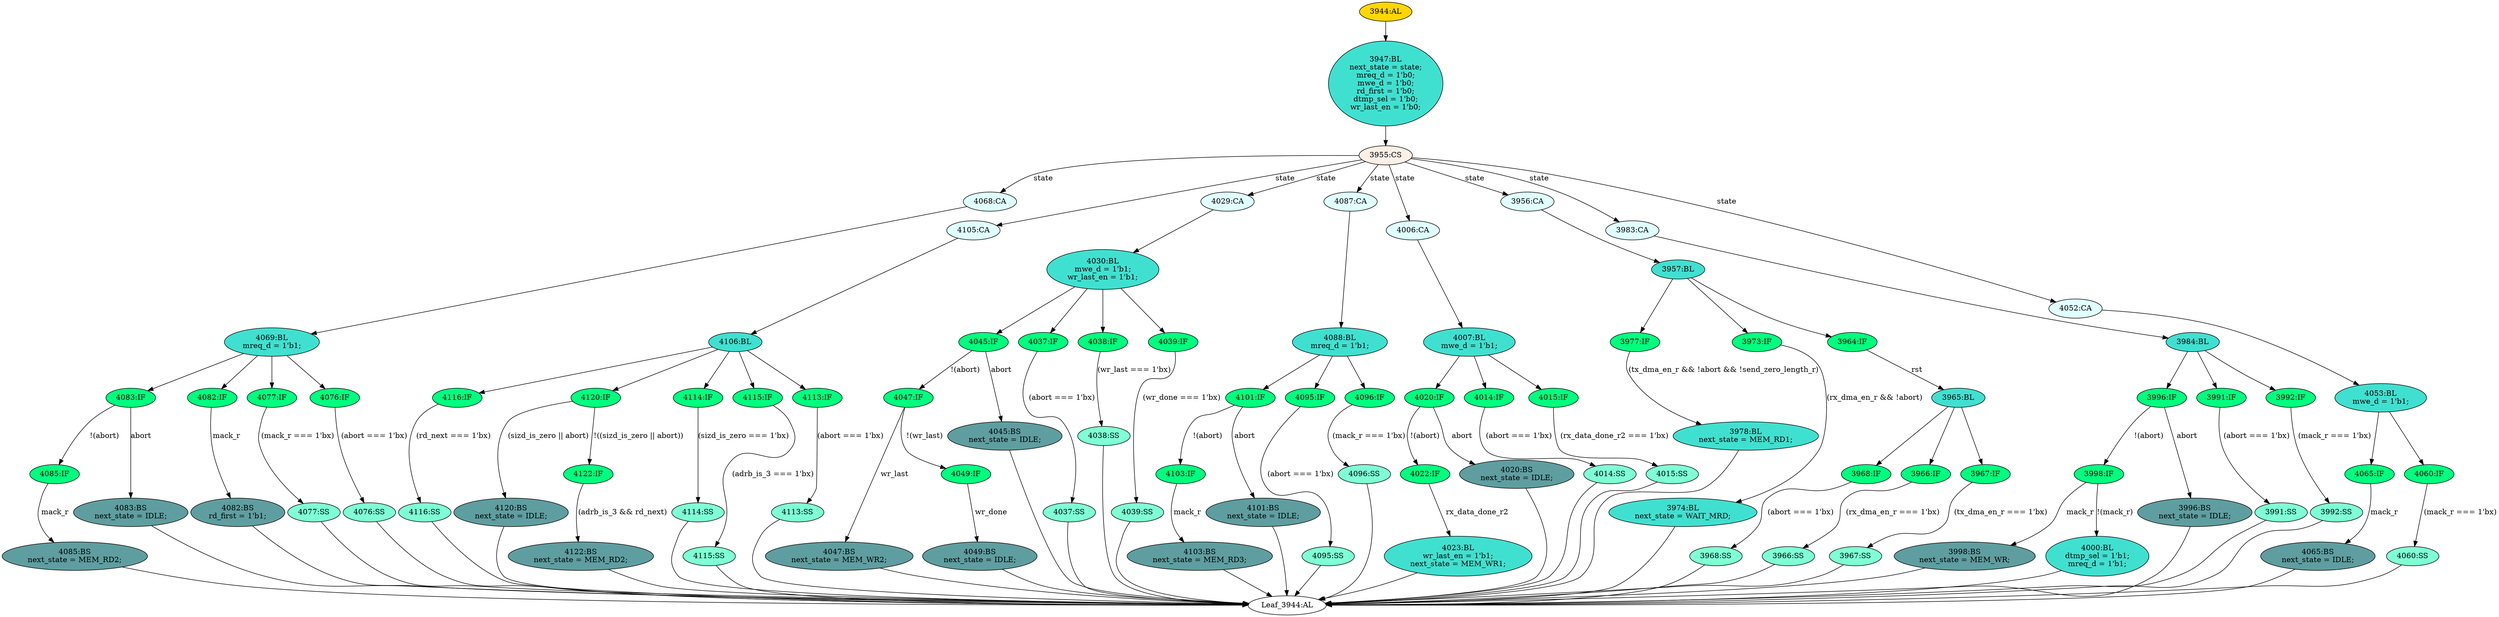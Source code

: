 strict digraph "" {
	node [label="\N"];
	"4023:BL"	 [ast="<pyverilog.vparser.ast.Block object at 0x7f13b552c050>",
		fillcolor=turquoise,
		label="4023:BL
wr_last_en = 1'b1;
next_state = MEM_WR1;",
		statements="[<pyverilog.vparser.ast.BlockingSubstitution object at 0x7f13b5523d50>, <pyverilog.vparser.ast.BlockingSubstitution object at 0x7f13b5523ed0>]",
		style=filled,
		typ=Block];
	"Leaf_3944:AL"	 [def_var="['mwe_d', 'wr_last_en', 'mreq_d', 'dtmp_sel', 'rd_first', 'next_state']",
		label="Leaf_3944:AL"];
	"4023:BL" -> "Leaf_3944:AL"	 [cond="[]",
		lineno=None];
	"4088:BL"	 [ast="<pyverilog.vparser.ast.Block object at 0x7f13b552c1d0>",
		fillcolor=turquoise,
		label="4088:BL
mreq_d = 1'b1;",
		statements="[<pyverilog.vparser.ast.BlockingSubstitution object at 0x7f13b552c090>]",
		style=filled,
		typ=Block];
	"4101:IF"	 [ast="<pyverilog.vparser.ast.IfStatement object at 0x7f13b552c650>",
		fillcolor=springgreen,
		label="4101:IF",
		statements="[]",
		style=filled,
		typ=IfStatement];
	"4088:BL" -> "4101:IF"	 [cond="[]",
		lineno=None];
	"4095:IF"	 [ast="<pyverilog.vparser.ast.IfStatement object at 0x7f13b552c210>",
		fillcolor=springgreen,
		label="4095:IF",
		statements="[]",
		style=filled,
		typ=IfStatement];
	"4088:BL" -> "4095:IF"	 [cond="[]",
		lineno=None];
	"4096:IF"	 [ast="<pyverilog.vparser.ast.IfStatement object at 0x7f13b552c450>",
		fillcolor=springgreen,
		label="4096:IF",
		statements="[]",
		style=filled,
		typ=IfStatement];
	"4088:BL" -> "4096:IF"	 [cond="[]",
		lineno=None];
	"4022:IF"	 [ast="<pyverilog.vparser.ast.IfStatement object at 0x7f13b552c9d0>",
		fillcolor=springgreen,
		label="4022:IF",
		statements="[]",
		style=filled,
		typ=IfStatement];
	"4022:IF" -> "4023:BL"	 [cond="['rx_data_done_r2']",
		label=rx_data_done_r2,
		lineno=4022];
	"3996:IF"	 [ast="<pyverilog.vparser.ast.IfStatement object at 0x7f13b552ca90>",
		fillcolor=springgreen,
		label="3996:IF",
		statements="[]",
		style=filled,
		typ=IfStatement];
	"3998:IF"	 [ast="<pyverilog.vparser.ast.IfStatement object at 0x7f13b552cad0>",
		fillcolor=springgreen,
		label="3998:IF",
		statements="[]",
		style=filled,
		typ=IfStatement];
	"3996:IF" -> "3998:IF"	 [cond="['abort']",
		label="!(abort)",
		lineno=3996];
	"3996:BS"	 [ast="<pyverilog.vparser.ast.BlockingSubstitution object at 0x7f13b552cf50>",
		fillcolor=cadetblue,
		label="3996:BS
next_state = IDLE;",
		statements="[<pyverilog.vparser.ast.BlockingSubstitution object at 0x7f13b552cf50>]",
		style=filled,
		typ=BlockingSubstitution];
	"3996:IF" -> "3996:BS"	 [cond="['abort']",
		label=abort,
		lineno=3996];
	"4103:IF"	 [ast="<pyverilog.vparser.ast.IfStatement object at 0x7f13b552c690>",
		fillcolor=springgreen,
		label="4103:IF",
		statements="[]",
		style=filled,
		typ=IfStatement];
	"4101:IF" -> "4103:IF"	 [cond="['abort']",
		label="!(abort)",
		lineno=4101];
	"4101:BS"	 [ast="<pyverilog.vparser.ast.BlockingSubstitution object at 0x7f13b552c850>",
		fillcolor=cadetblue,
		label="4101:BS
next_state = IDLE;",
		statements="[<pyverilog.vparser.ast.BlockingSubstitution object at 0x7f13b552c850>]",
		style=filled,
		typ=BlockingSubstitution];
	"4101:IF" -> "4101:BS"	 [cond="['abort']",
		label=abort,
		lineno=4101];
	"4049:BS"	 [ast="<pyverilog.vparser.ast.BlockingSubstitution object at 0x7f13b553d110>",
		fillcolor=cadetblue,
		label="4049:BS
next_state = IDLE;",
		statements="[<pyverilog.vparser.ast.BlockingSubstitution object at 0x7f13b553d110>]",
		style=filled,
		typ=BlockingSubstitution];
	"4049:BS" -> "Leaf_3944:AL"	 [cond="[]",
		lineno=None];
	"4047:BS"	 [ast="<pyverilog.vparser.ast.BlockingSubstitution object at 0x7f13b553d290>",
		fillcolor=cadetblue,
		label="4047:BS
next_state = MEM_WR2;",
		statements="[<pyverilog.vparser.ast.BlockingSubstitution object at 0x7f13b553d290>]",
		style=filled,
		typ=BlockingSubstitution];
	"4047:BS" -> "Leaf_3944:AL"	 [cond="[]",
		lineno=None];
	"3967:SS"	 [ast="<pyverilog.vparser.ast.SingleStatement object at 0x7f13b553d3d0>",
		fillcolor=aquamarine,
		label="3967:SS",
		statements="[]",
		style=filled,
		typ=SingleStatement];
	"3967:SS" -> "Leaf_3944:AL"	 [cond="[]",
		lineno=None];
	"3978:BL"	 [ast="<pyverilog.vparser.ast.Block object at 0x7f13b553d650>",
		fillcolor=turquoise,
		label="3978:BL
next_state = MEM_RD1;",
		statements="[<pyverilog.vparser.ast.BlockingSubstitution object at 0x7f13b553d510>]",
		style=filled,
		typ=Block];
	"3978:BL" -> "Leaf_3944:AL"	 [cond="[]",
		lineno=None];
	"4103:BS"	 [ast="<pyverilog.vparser.ast.BlockingSubstitution object at 0x7f13b552c6d0>",
		fillcolor=cadetblue,
		label="4103:BS
next_state = MEM_RD3;",
		statements="[<pyverilog.vparser.ast.BlockingSubstitution object at 0x7f13b552c6d0>]",
		style=filled,
		typ=BlockingSubstitution];
	"4103:BS" -> "Leaf_3944:AL"	 [cond="[]",
		lineno=None];
	"4030:BL"	 [ast="<pyverilog.vparser.ast.Block object at 0x7f13b553d910>",
		fillcolor=turquoise,
		label="4030:BL
mwe_d = 1'b1;
wr_last_en = 1'b1;",
		statements="[<pyverilog.vparser.ast.BlockingSubstitution object at 0x7f13b553d690>, <pyverilog.vparser.ast.BlockingSubstitution object at 0x7f13b553d7d0>]",
		style=filled,
		typ=Block];
	"4045:IF"	 [ast="<pyverilog.vparser.ast.IfStatement object at 0x7f13b553df50>",
		fillcolor=springgreen,
		label="4045:IF",
		statements="[]",
		style=filled,
		typ=IfStatement];
	"4030:BL" -> "4045:IF"	 [cond="[]",
		lineno=None];
	"4037:IF"	 [ast="<pyverilog.vparser.ast.IfStatement object at 0x7f13b553d950>",
		fillcolor=springgreen,
		label="4037:IF",
		statements="[]",
		style=filled,
		typ=IfStatement];
	"4030:BL" -> "4037:IF"	 [cond="[]",
		lineno=None];
	"4038:IF"	 [ast="<pyverilog.vparser.ast.IfStatement object at 0x7f13b553db50>",
		fillcolor=springgreen,
		label="4038:IF",
		statements="[]",
		style=filled,
		typ=IfStatement];
	"4030:BL" -> "4038:IF"	 [cond="[]",
		lineno=None];
	"4039:IF"	 [ast="<pyverilog.vparser.ast.IfStatement object at 0x7f13b553dd50>",
		fillcolor=springgreen,
		label="4039:IF",
		statements="[]",
		style=filled,
		typ=IfStatement];
	"4030:BL" -> "4039:IF"	 [cond="[]",
		lineno=None];
	"4085:BS"	 [ast="<pyverilog.vparser.ast.BlockingSubstitution object at 0x7f13b5547250>",
		fillcolor=cadetblue,
		label="4085:BS
next_state = MEM_RD2;",
		statements="[<pyverilog.vparser.ast.BlockingSubstitution object at 0x7f13b5547250>]",
		style=filled,
		typ=BlockingSubstitution];
	"4085:BS" -> "Leaf_3944:AL"	 [cond="[]",
		lineno=None];
	"4014:SS"	 [ast="<pyverilog.vparser.ast.SingleStatement object at 0x7f13b5559190>",
		fillcolor=aquamarine,
		label="4014:SS",
		statements="[]",
		style=filled,
		typ=SingleStatement];
	"4014:SS" -> "Leaf_3944:AL"	 [cond="[]",
		lineno=None];
	"4020:IF"	 [ast="<pyverilog.vparser.ast.IfStatement object at 0x7f13b55479d0>",
		fillcolor=springgreen,
		label="4020:IF",
		statements="[]",
		style=filled,
		typ=IfStatement];
	"4020:IF" -> "4022:IF"	 [cond="['abort']",
		label="!(abort)",
		lineno=4020];
	"4020:BS"	 [ast="<pyverilog.vparser.ast.BlockingSubstitution object at 0x7f13b5547a10>",
		fillcolor=cadetblue,
		label="4020:BS
next_state = IDLE;",
		statements="[<pyverilog.vparser.ast.BlockingSubstitution object at 0x7f13b5547a10>]",
		style=filled,
		typ=BlockingSubstitution];
	"4020:IF" -> "4020:BS"	 [cond="['abort']",
		label=abort,
		lineno=4020];
	"4116:IF"	 [ast="<pyverilog.vparser.ast.IfStatement object at 0x7f13b5568210>",
		fillcolor=springgreen,
		label="4116:IF",
		statements="[]",
		style=filled,
		typ=IfStatement];
	"4116:SS"	 [ast="<pyverilog.vparser.ast.SingleStatement object at 0x7f13b5547b50>",
		fillcolor=aquamarine,
		label="4116:SS",
		statements="[]",
		style=filled,
		typ=SingleStatement];
	"4116:IF" -> "4116:SS"	 [cond="['rd_next']",
		label="(rd_next === 1'bx)",
		lineno=4116];
	"4065:IF"	 [ast="<pyverilog.vparser.ast.IfStatement object at 0x7f13b5547d10>",
		fillcolor=springgreen,
		label="4065:IF",
		statements="[]",
		style=filled,
		typ=IfStatement];
	"4065:BS"	 [ast="<pyverilog.vparser.ast.BlockingSubstitution object at 0x7f13b5547d50>",
		fillcolor=cadetblue,
		label="4065:BS
next_state = IDLE;",
		statements="[<pyverilog.vparser.ast.BlockingSubstitution object at 0x7f13b5547d50>]",
		style=filled,
		typ=BlockingSubstitution];
	"4065:IF" -> "4065:BS"	 [cond="['mack_r']",
		label=mack_r,
		lineno=4065];
	"4103:IF" -> "4103:BS"	 [cond="['mack_r']",
		label=mack_r,
		lineno=4103];
	"4047:IF"	 [ast="<pyverilog.vparser.ast.IfStatement object at 0x7f13b553df90>",
		fillcolor=springgreen,
		label="4047:IF",
		statements="[]",
		style=filled,
		typ=IfStatement];
	"4045:IF" -> "4047:IF"	 [cond="['abort']",
		label="!(abort)",
		lineno=4045];
	"4045:BS"	 [ast="<pyverilog.vparser.ast.BlockingSubstitution object at 0x7f13b55470d0>",
		fillcolor=cadetblue,
		label="4045:BS
next_state = IDLE;",
		statements="[<pyverilog.vparser.ast.BlockingSubstitution object at 0x7f13b55470d0>]",
		style=filled,
		typ=BlockingSubstitution];
	"4045:IF" -> "4045:BS"	 [cond="['abort']",
		label=abort,
		lineno=4045];
	"4020:BS" -> "Leaf_3944:AL"	 [cond="[]",
		lineno=None];
	"3977:IF"	 [ast="<pyverilog.vparser.ast.IfStatement object at 0x7f13b5547ed0>",
		fillcolor=springgreen,
		label="3977:IF",
		statements="[]",
		style=filled,
		typ=IfStatement];
	"3977:IF" -> "3978:BL"	 [cond="['tx_dma_en_r', 'abort', 'send_zero_length_r']",
		label="(tx_dma_en_r && !abort && !send_zero_length_r)",
		lineno=3977];
	"4014:IF"	 [ast="<pyverilog.vparser.ast.IfStatement object at 0x7f13b5559150>",
		fillcolor=springgreen,
		label="4014:IF",
		statements="[]",
		style=filled,
		typ=IfStatement];
	"4014:IF" -> "4014:SS"	 [cond="['abort']",
		label="(abort === 1'bx)",
		lineno=4014];
	"4076:SS"	 [ast="<pyverilog.vparser.ast.SingleStatement object at 0x7f13b5559350>",
		fillcolor=aquamarine,
		label="4076:SS",
		statements="[]",
		style=filled,
		typ=SingleStatement];
	"4076:SS" -> "Leaf_3944:AL"	 [cond="[]",
		lineno=None];
	"4068:CA"	 [ast="<pyverilog.vparser.ast.Case object at 0x7f13b5559450>",
		fillcolor=lightcyan,
		label="4068:CA",
		statements="[]",
		style=filled,
		typ=Case];
	"4069:BL"	 [ast="<pyverilog.vparser.ast.Block object at 0x7f13b55594d0>",
		fillcolor=turquoise,
		label="4069:BL
mreq_d = 1'b1;",
		statements="[<pyverilog.vparser.ast.BlockingSubstitution object at 0x7f13b5559810>]",
		style=filled,
		typ=Block];
	"4068:CA" -> "4069:BL"	 [cond="[]",
		lineno=None];
	"3973:IF"	 [ast="<pyverilog.vparser.ast.IfStatement object at 0x7f13b5559d50>",
		fillcolor=springgreen,
		label="3973:IF",
		statements="[]",
		style=filled,
		typ=IfStatement];
	"3974:BL"	 [ast="<pyverilog.vparser.ast.Block object at 0x7f13b5559d90>",
		fillcolor=turquoise,
		label="3974:BL
next_state = WAIT_MRD;",
		statements="[<pyverilog.vparser.ast.BlockingSubstitution object at 0x7f13b5559dd0>]",
		style=filled,
		typ=Block];
	"3973:IF" -> "3974:BL"	 [cond="['rx_dma_en_r', 'abort']",
		label="(rx_dma_en_r && !abort)",
		lineno=3973];
	"4120:IF"	 [ast="<pyverilog.vparser.ast.IfStatement object at 0x7f13b54e3050>",
		fillcolor=springgreen,
		label="4120:IF",
		statements="[]",
		style=filled,
		typ=IfStatement];
	"4120:BS"	 [ast="<pyverilog.vparser.ast.BlockingSubstitution object at 0x7f13b54e32d0>",
		fillcolor=cadetblue,
		label="4120:BS
next_state = IDLE;",
		statements="[<pyverilog.vparser.ast.BlockingSubstitution object at 0x7f13b54e32d0>]",
		style=filled,
		typ=BlockingSubstitution];
	"4120:IF" -> "4120:BS"	 [cond="['sizd_is_zero', 'abort']",
		label="(sizd_is_zero || abort)",
		lineno=4120];
	"4122:IF"	 [ast="<pyverilog.vparser.ast.IfStatement object at 0x7f13b54e3090>",
		fillcolor=springgreen,
		label="4122:IF",
		statements="[]",
		style=filled,
		typ=IfStatement];
	"4120:IF" -> "4122:IF"	 [cond="['sizd_is_zero', 'abort']",
		label="!((sizd_is_zero || abort))",
		lineno=4120];
	"4083:IF"	 [ast="<pyverilog.vparser.ast.IfStatement object at 0x7f13b5559b10>",
		fillcolor=springgreen,
		label="4083:IF",
		statements="[]",
		style=filled,
		typ=IfStatement];
	"4085:IF"	 [ast="<pyverilog.vparser.ast.IfStatement object at 0x7f13b5559b50>",
		fillcolor=springgreen,
		label="4085:IF",
		statements="[]",
		style=filled,
		typ=IfStatement];
	"4083:IF" -> "4085:IF"	 [cond="['abort']",
		label="!(abort)",
		lineno=4083];
	"4083:BS"	 [ast="<pyverilog.vparser.ast.BlockingSubstitution object at 0x7f13b5559bd0>",
		fillcolor=cadetblue,
		label="4083:BS
next_state = IDLE;",
		statements="[<pyverilog.vparser.ast.BlockingSubstitution object at 0x7f13b5559bd0>]",
		style=filled,
		typ=BlockingSubstitution];
	"4083:IF" -> "4083:BS"	 [cond="['abort']",
		label=abort,
		lineno=4083];
	"4105:CA"	 [ast="<pyverilog.vparser.ast.Case object at 0x7f13b54e3510>",
		fillcolor=lightcyan,
		label="4105:CA",
		statements="[]",
		style=filled,
		typ=Case];
	"4106:BL"	 [ast="<pyverilog.vparser.ast.Block object at 0x7f13b54e3590>",
		fillcolor=turquoise,
		label="4106:BL",
		statements="[]",
		style=filled,
		typ=Block];
	"4105:CA" -> "4106:BL"	 [cond="[]",
		lineno=None];
	"4082:IF"	 [ast="<pyverilog.vparser.ast.IfStatement object at 0x7f13b5559950>",
		fillcolor=springgreen,
		label="4082:IF",
		statements="[]",
		style=filled,
		typ=IfStatement];
	"4082:BS"	 [ast="<pyverilog.vparser.ast.BlockingSubstitution object at 0x7f13b5559990>",
		fillcolor=cadetblue,
		label="4082:BS
rd_first = 1'b1;",
		statements="[<pyverilog.vparser.ast.BlockingSubstitution object at 0x7f13b5559990>]",
		style=filled,
		typ=BlockingSubstitution];
	"4082:IF" -> "4082:BS"	 [cond="['mack_r']",
		label=mack_r,
		lineno=4082];
	"3998:BS"	 [ast="<pyverilog.vparser.ast.BlockingSubstitution object at 0x7f13b552cdd0>",
		fillcolor=cadetblue,
		label="3998:BS
next_state = MEM_WR;",
		statements="[<pyverilog.vparser.ast.BlockingSubstitution object at 0x7f13b552cdd0>]",
		style=filled,
		typ=BlockingSubstitution];
	"3998:BS" -> "Leaf_3944:AL"	 [cond="[]",
		lineno=None];
	"3965:BL"	 [ast="<pyverilog.vparser.ast.Block object at 0x7f13b54e3c10>",
		fillcolor=turquoise,
		label="3965:BL",
		statements="[]",
		style=filled,
		typ=Block];
	"3968:IF"	 [ast="<pyverilog.vparser.ast.IfStatement object at 0x7f13b54e3f50>",
		fillcolor=springgreen,
		label="3968:IF",
		statements="[]",
		style=filled,
		typ=IfStatement];
	"3965:BL" -> "3968:IF"	 [cond="[]",
		lineno=None];
	"3966:IF"	 [ast="<pyverilog.vparser.ast.IfStatement object at 0x7f13b54e3c50>",
		fillcolor=springgreen,
		label="3966:IF",
		statements="[]",
		style=filled,
		typ=IfStatement];
	"3965:BL" -> "3966:IF"	 [cond="[]",
		lineno=None];
	"3967:IF"	 [ast="<pyverilog.vparser.ast.IfStatement object at 0x7f13b54e3e50>",
		fillcolor=springgreen,
		label="3967:IF",
		statements="[]",
		style=filled,
		typ=IfStatement];
	"3965:BL" -> "3967:IF"	 [cond="[]",
		lineno=None];
	"3968:SS"	 [ast="<pyverilog.vparser.ast.SingleStatement object at 0x7f13b54e3f90>",
		fillcolor=aquamarine,
		label="3968:SS",
		statements="[]",
		style=filled,
		typ=SingleStatement];
	"3968:IF" -> "3968:SS"	 [cond="['abort']",
		label="(abort === 1'bx)",
		lineno=3968];
	"3974:BL" -> "Leaf_3944:AL"	 [cond="[]",
		lineno=None];
	"4114:IF"	 [ast="<pyverilog.vparser.ast.IfStatement object at 0x7f13b54e37d0>",
		fillcolor=springgreen,
		label="4114:IF",
		statements="[]",
		style=filled,
		typ=IfStatement];
	"4114:SS"	 [ast="<pyverilog.vparser.ast.SingleStatement object at 0x7f13b54e3810>",
		fillcolor=aquamarine,
		label="4114:SS",
		statements="[]",
		style=filled,
		typ=SingleStatement];
	"4114:IF" -> "4114:SS"	 [cond="['sizd_is_zero']",
		label="(sizd_is_zero === 1'bx)",
		lineno=4114];
	"4065:BS" -> "Leaf_3944:AL"	 [cond="[]",
		lineno=None];
	"4115:IF"	 [ast="<pyverilog.vparser.ast.IfStatement object at 0x7f13b54e3a10>",
		fillcolor=springgreen,
		label="4115:IF",
		statements="[]",
		style=filled,
		typ=IfStatement];
	"4115:SS"	 [ast="<pyverilog.vparser.ast.SingleStatement object at 0x7f13b54e3a50>",
		fillcolor=aquamarine,
		label="4115:SS",
		statements="[]",
		style=filled,
		typ=SingleStatement];
	"4115:IF" -> "4115:SS"	 [cond="['adrb_is_3']",
		label="(adrb_is_3 === 1'bx)",
		lineno=4115];
	"3984:BL"	 [ast="<pyverilog.vparser.ast.Block object at 0x7f13b5547590>",
		fillcolor=turquoise,
		label="3984:BL",
		statements="[]",
		style=filled,
		typ=Block];
	"3984:BL" -> "3996:IF"	 [cond="[]",
		lineno=None];
	"3991:IF"	 [ast="<pyverilog.vparser.ast.IfStatement object at 0x7f13b55475d0>",
		fillcolor=springgreen,
		label="3991:IF",
		statements="[]",
		style=filled,
		typ=IfStatement];
	"3984:BL" -> "3991:IF"	 [cond="[]",
		lineno=None];
	"3992:IF"	 [ast="<pyverilog.vparser.ast.IfStatement object at 0x7f13b55477d0>",
		fillcolor=springgreen,
		label="3992:IF",
		statements="[]",
		style=filled,
		typ=IfStatement];
	"3984:BL" -> "3992:IF"	 [cond="[]",
		lineno=None];
	"4060:SS"	 [ast="<pyverilog.vparser.ast.SingleStatement object at 0x7f13b55473d0>",
		fillcolor=aquamarine,
		label="4060:SS",
		statements="[]",
		style=filled,
		typ=SingleStatement];
	"4060:SS" -> "Leaf_3944:AL"	 [cond="[]",
		lineno=None];
	"4069:BL" -> "4083:IF"	 [cond="[]",
		lineno=None];
	"4069:BL" -> "4082:IF"	 [cond="[]",
		lineno=None];
	"4077:IF"	 [ast="<pyverilog.vparser.ast.IfStatement object at 0x7f13b5559610>",
		fillcolor=springgreen,
		label="4077:IF",
		statements="[]",
		style=filled,
		typ=IfStatement];
	"4069:BL" -> "4077:IF"	 [cond="[]",
		lineno=None];
	"4076:IF"	 [ast="<pyverilog.vparser.ast.IfStatement object at 0x7f13b5559510>",
		fillcolor=springgreen,
		label="4076:IF",
		statements="[]",
		style=filled,
		typ=IfStatement];
	"4069:BL" -> "4076:IF"	 [cond="[]",
		lineno=None];
	"4029:CA"	 [ast="<pyverilog.vparser.ast.Case object at 0x7f13b54ed210>",
		fillcolor=lightcyan,
		label="4029:CA",
		statements="[]",
		style=filled,
		typ=Case];
	"4029:CA" -> "4030:BL"	 [cond="[]",
		lineno=None];
	"4060:IF"	 [ast="<pyverilog.vparser.ast.IfStatement object at 0x7f13b5547390>",
		fillcolor=springgreen,
		label="4060:IF",
		statements="[]",
		style=filled,
		typ=IfStatement];
	"4060:IF" -> "4060:SS"	 [cond="['mack_r']",
		label="(mack_r === 1'bx)",
		lineno=4060];
	"4087:CA"	 [ast="<pyverilog.vparser.ast.Case object at 0x7f13b54ed290>",
		fillcolor=lightcyan,
		label="4087:CA",
		statements="[]",
		style=filled,
		typ=Case];
	"4087:CA" -> "4088:BL"	 [cond="[]",
		lineno=None];
	"4113:SS"	 [ast="<pyverilog.vparser.ast.SingleStatement object at 0x7f13b54e3610>",
		fillcolor=aquamarine,
		label="4113:SS",
		statements="[]",
		style=filled,
		typ=SingleStatement];
	"4113:SS" -> "Leaf_3944:AL"	 [cond="[]",
		lineno=None];
	"3991:SS"	 [ast="<pyverilog.vparser.ast.SingleStatement object at 0x7f13b5547610>",
		fillcolor=aquamarine,
		label="3991:SS",
		statements="[]",
		style=filled,
		typ=SingleStatement];
	"3991:IF" -> "3991:SS"	 [cond="['abort']",
		label="(abort === 1'bx)",
		lineno=3991];
	"4049:IF"	 [ast="<pyverilog.vparser.ast.IfStatement object at 0x7f13b553dfd0>",
		fillcolor=springgreen,
		label="4049:IF",
		statements="[]",
		style=filled,
		typ=IfStatement];
	"4049:IF" -> "4049:BS"	 [cond="['wr_done']",
		label=wr_done,
		lineno=4049];
	"4085:IF" -> "4085:BS"	 [cond="['mack_r']",
		label=mack_r,
		lineno=4085];
	"3966:SS"	 [ast="<pyverilog.vparser.ast.SingleStatement object at 0x7f13b54e3c90>",
		fillcolor=aquamarine,
		label="3966:SS",
		statements="[]",
		style=filled,
		typ=SingleStatement];
	"3966:IF" -> "3966:SS"	 [cond="['rx_dma_en_r']",
		label="(rx_dma_en_r === 1'bx)",
		lineno=3966];
	"3967:IF" -> "3967:SS"	 [cond="['tx_dma_en_r']",
		label="(tx_dma_en_r === 1'bx)",
		lineno=3967];
	"3992:SS"	 [ast="<pyverilog.vparser.ast.SingleStatement object at 0x7f13b5547810>",
		fillcolor=aquamarine,
		label="3992:SS",
		statements="[]",
		style=filled,
		typ=SingleStatement];
	"3992:SS" -> "Leaf_3944:AL"	 [cond="[]",
		lineno=None];
	"4037:SS"	 [ast="<pyverilog.vparser.ast.SingleStatement object at 0x7f13b553d990>",
		fillcolor=aquamarine,
		label="4037:SS",
		statements="[]",
		style=filled,
		typ=SingleStatement];
	"4037:IF" -> "4037:SS"	 [cond="['abort']",
		label="(abort === 1'bx)",
		lineno=4037];
	"4116:SS" -> "Leaf_3944:AL"	 [cond="[]",
		lineno=None];
	"3968:SS" -> "Leaf_3944:AL"	 [cond="[]",
		lineno=None];
	"4077:SS"	 [ast="<pyverilog.vparser.ast.SingleStatement object at 0x7f13b5559650>",
		fillcolor=aquamarine,
		label="4077:SS",
		statements="[]",
		style=filled,
		typ=SingleStatement];
	"4077:SS" -> "Leaf_3944:AL"	 [cond="[]",
		lineno=None];
	"4039:SS"	 [ast="<pyverilog.vparser.ast.SingleStatement object at 0x7f13b553dd90>",
		fillcolor=aquamarine,
		label="4039:SS",
		statements="[]",
		style=filled,
		typ=SingleStatement];
	"4039:SS" -> "Leaf_3944:AL"	 [cond="[]",
		lineno=None];
	"4120:BS" -> "Leaf_3944:AL"	 [cond="[]",
		lineno=None];
	"4000:BL"	 [ast="<pyverilog.vparser.ast.Block object at 0x7f13b552cb10>",
		fillcolor=turquoise,
		label="4000:BL
dtmp_sel = 1'b1;
mreq_d = 1'b1;",
		statements="[<pyverilog.vparser.ast.BlockingSubstitution object at 0x7f13b552cb50>, <pyverilog.vparser.ast.BlockingSubstitution object at 0x7f13b552cc90>]",
		style=filled,
		typ=Block];
	"4000:BL" -> "Leaf_3944:AL"	 [cond="[]",
		lineno=None];
	"4101:BS" -> "Leaf_3944:AL"	 [cond="[]",
		lineno=None];
	"4038:SS"	 [ast="<pyverilog.vparser.ast.SingleStatement object at 0x7f13b553db90>",
		fillcolor=aquamarine,
		label="4038:SS",
		statements="[]",
		style=filled,
		typ=SingleStatement];
	"4038:SS" -> "Leaf_3944:AL"	 [cond="[]",
		lineno=None];
	"4006:CA"	 [ast="<pyverilog.vparser.ast.Case object at 0x7f13b54ed350>",
		fillcolor=lightcyan,
		label="4006:CA",
		statements="[]",
		style=filled,
		typ=Case];
	"4007:BL"	 [ast="<pyverilog.vparser.ast.Block object at 0x7f13b54ed3d0>",
		fillcolor=turquoise,
		label="4007:BL
mwe_d = 1'b1;",
		statements="[<pyverilog.vparser.ast.BlockingSubstitution object at 0x7f13b54ed650>]",
		style=filled,
		typ=Block];
	"4006:CA" -> "4007:BL"	 [cond="[]",
		lineno=None];
	"4047:IF" -> "4047:BS"	 [cond="['wr_last']",
		label=wr_last,
		lineno=4047];
	"4047:IF" -> "4049:IF"	 [cond="['wr_last']",
		label="!(wr_last)",
		lineno=4047];
	"3992:IF" -> "3992:SS"	 [cond="['mack_r']",
		label="(mack_r === 1'bx)",
		lineno=3992];
	"3947:BL"	 [ast="<pyverilog.vparser.ast.Block object at 0x7f13b54edf10>",
		fillcolor=turquoise,
		label="3947:BL
next_state = state;
mreq_d = 1'b0;
mwe_d = 1'b0;
rd_first = 1'b0;
dtmp_sel = 1'b0;
wr_last_en = 1'b0;",
		statements="[<pyverilog.vparser.ast.BlockingSubstitution object at 0x7f13b54ed790>, <pyverilog.vparser.ast.BlockingSubstitution object at 0x7f13b54ed8d0>, <\
pyverilog.vparser.ast.BlockingSubstitution object at 0x7f13b54eda10>, <pyverilog.vparser.ast.BlockingSubstitution object at 0x7f13b54edb50>, <\
pyverilog.vparser.ast.BlockingSubstitution object at 0x7f13b54edc90>, <pyverilog.vparser.ast.BlockingSubstitution object at 0x7f13b54eddd0>]",
		style=filled,
		typ=Block];
	"3955:CS"	 [ast="<pyverilog.vparser.ast.CaseStatement object at 0x7f13b54edf50>",
		fillcolor=linen,
		label="3955:CS",
		statements="[]",
		style=filled,
		typ=CaseStatement];
	"3947:BL" -> "3955:CS"	 [cond="[]",
		lineno=None];
	"4095:SS"	 [ast="<pyverilog.vparser.ast.SingleStatement object at 0x7f13b552c250>",
		fillcolor=aquamarine,
		label="4095:SS",
		statements="[]",
		style=filled,
		typ=SingleStatement];
	"4095:IF" -> "4095:SS"	 [cond="['abort']",
		label="(abort === 1'bx)",
		lineno=4095];
	"4122:BS"	 [ast="<pyverilog.vparser.ast.BlockingSubstitution object at 0x7f13b54e30d0>",
		fillcolor=cadetblue,
		label="4122:BS
next_state = MEM_RD2;",
		statements="[<pyverilog.vparser.ast.BlockingSubstitution object at 0x7f13b54e30d0>]",
		style=filled,
		typ=BlockingSubstitution];
	"4122:IF" -> "4122:BS"	 [cond="['adrb_is_3', 'rd_next']",
		label="(adrb_is_3 && rd_next)",
		lineno=4122];
	"4077:IF" -> "4077:SS"	 [cond="['mack_r']",
		label="(mack_r === 1'bx)",
		lineno=4077];
	"4122:BS" -> "Leaf_3944:AL"	 [cond="[]",
		lineno=None];
	"4015:IF"	 [ast="<pyverilog.vparser.ast.IfStatement object at 0x7f13b54ed410>",
		fillcolor=springgreen,
		label="4015:IF",
		statements="[]",
		style=filled,
		typ=IfStatement];
	"4015:SS"	 [ast="<pyverilog.vparser.ast.SingleStatement object at 0x7f13b54ed450>",
		fillcolor=aquamarine,
		label="4015:SS",
		statements="[]",
		style=filled,
		typ=SingleStatement];
	"4015:IF" -> "4015:SS"	 [cond="['rx_data_done_r2']",
		label="(rx_data_done_r2 === 1'bx)",
		lineno=4015];
	"3991:SS" -> "Leaf_3944:AL"	 [cond="[]",
		lineno=None];
	"3956:CA"	 [ast="<pyverilog.vparser.ast.Case object at 0x7f13b54f9050>",
		fillcolor=lightcyan,
		label="3956:CA",
		statements="[]",
		style=filled,
		typ=Case];
	"3957:BL"	 [ast="<pyverilog.vparser.ast.Block object at 0x7f13b54f90d0>",
		fillcolor=turquoise,
		label="3957:BL",
		statements="[]",
		style=filled,
		typ=Block];
	"3956:CA" -> "3957:BL"	 [cond="[]",
		lineno=None];
	"3957:BL" -> "3977:IF"	 [cond="[]",
		lineno=None];
	"3957:BL" -> "3973:IF"	 [cond="[]",
		lineno=None];
	"3964:IF"	 [ast="<pyverilog.vparser.ast.IfStatement object at 0x7f13b54f9110>",
		fillcolor=springgreen,
		label="3964:IF",
		statements="[]",
		style=filled,
		typ=IfStatement];
	"3957:BL" -> "3964:IF"	 [cond="[]",
		lineno=None];
	"4053:BL"	 [ast="<pyverilog.vparser.ast.Block object at 0x7f13b54f9210>",
		fillcolor=turquoise,
		label="4053:BL
mwe_d = 1'b1;",
		statements="[<pyverilog.vparser.ast.BlockingSubstitution object at 0x7f13b54f9250>]",
		style=filled,
		typ=Block];
	"4053:BL" -> "4065:IF"	 [cond="[]",
		lineno=None];
	"4053:BL" -> "4060:IF"	 [cond="[]",
		lineno=None];
	"4113:IF"	 [ast="<pyverilog.vparser.ast.IfStatement object at 0x7f13b54e35d0>",
		fillcolor=springgreen,
		label="4113:IF",
		statements="[]",
		style=filled,
		typ=IfStatement];
	"4113:IF" -> "4113:SS"	 [cond="['abort']",
		label="(abort === 1'bx)",
		lineno=4113];
	"4082:BS" -> "Leaf_3944:AL"	 [cond="[]",
		lineno=None];
	"3944:AL"	 [ast="<pyverilog.vparser.ast.Always object at 0x7f13b54f9390>",
		clk_sens=False,
		fillcolor=gold,
		label="3944:AL",
		sens="['state', 'mack_r', 'abort', 'rx_dma_en_r', 'tx_dma_en_r', 'sizd_is_zero', 'wr_last', 'wr_done', 'rx_data_done_r2', 'rd_next', '\
adrb_is_3', 'send_zero_length_r']",
		statements="[]",
		style=filled,
		typ=Always,
		use_var="['wr_last', 'sizd_is_zero', 'rd_next', 'rx_data_done_r2', 'rx_dma_en_r', 'send_zero_length_r', 'mack_r', 'state', 'abort', 'wr_done', '\
tx_dma_en_r', 'rst', 'adrb_is_3']"];
	"3944:AL" -> "3947:BL"	 [cond="[]",
		lineno=None];
	"4015:SS" -> "Leaf_3944:AL"	 [cond="[]",
		lineno=None];
	"4115:SS" -> "Leaf_3944:AL"	 [cond="[]",
		lineno=None];
	"3998:IF" -> "3998:BS"	 [cond="['mack_r']",
		label=mack_r,
		lineno=3998];
	"3998:IF" -> "4000:BL"	 [cond="['mack_r']",
		label="!(mack_r)",
		lineno=3998];
	"4045:BS" -> "Leaf_3944:AL"	 [cond="[]",
		lineno=None];
	"4096:SS"	 [ast="<pyverilog.vparser.ast.SingleStatement object at 0x7f13b552c490>",
		fillcolor=aquamarine,
		label="4096:SS",
		statements="[]",
		style=filled,
		typ=SingleStatement];
	"4096:IF" -> "4096:SS"	 [cond="['mack_r']",
		label="(mack_r === 1'bx)",
		lineno=4096];
	"4038:IF" -> "4038:SS"	 [cond="['wr_last']",
		label="(wr_last === 1'bx)",
		lineno=4038];
	"4037:SS" -> "Leaf_3944:AL"	 [cond="[]",
		lineno=None];
	"3966:SS" -> "Leaf_3944:AL"	 [cond="[]",
		lineno=None];
	"3996:BS" -> "Leaf_3944:AL"	 [cond="[]",
		lineno=None];
	"3983:CA"	 [ast="<pyverilog.vparser.ast.Case object at 0x7f13b54ed190>",
		fillcolor=lightcyan,
		label="3983:CA",
		statements="[]",
		style=filled,
		typ=Case];
	"3983:CA" -> "3984:BL"	 [cond="[]",
		lineno=None];
	"3964:IF" -> "3965:BL"	 [cond="['rst']",
		label=rst,
		lineno=3964];
	"4076:IF" -> "4076:SS"	 [cond="['abort']",
		label="(abort === 1'bx)",
		lineno=4076];
	"4039:IF" -> "4039:SS"	 [cond="['wr_done']",
		label="(wr_done === 1'bx)",
		lineno=4039];
	"4007:BL" -> "4020:IF"	 [cond="[]",
		lineno=None];
	"4007:BL" -> "4014:IF"	 [cond="[]",
		lineno=None];
	"4007:BL" -> "4015:IF"	 [cond="[]",
		lineno=None];
	"3955:CS" -> "4068:CA"	 [cond="['state']",
		label=state,
		lineno=3955];
	"3955:CS" -> "4105:CA"	 [cond="['state']",
		label=state,
		lineno=3955];
	"3955:CS" -> "4029:CA"	 [cond="['state']",
		label=state,
		lineno=3955];
	"3955:CS" -> "4087:CA"	 [cond="['state']",
		label=state,
		lineno=3955];
	"3955:CS" -> "4006:CA"	 [cond="['state']",
		label=state,
		lineno=3955];
	"3955:CS" -> "3956:CA"	 [cond="['state']",
		label=state,
		lineno=3955];
	"3955:CS" -> "3983:CA"	 [cond="['state']",
		label=state,
		lineno=3955];
	"4052:CA"	 [ast="<pyverilog.vparser.ast.Case object at 0x7f13b54f9190>",
		fillcolor=lightcyan,
		label="4052:CA",
		statements="[]",
		style=filled,
		typ=Case];
	"3955:CS" -> "4052:CA"	 [cond="['state']",
		label=state,
		lineno=3955];
	"4052:CA" -> "4053:BL"	 [cond="[]",
		lineno=None];
	"4095:SS" -> "Leaf_3944:AL"	 [cond="[]",
		lineno=None];
	"4114:SS" -> "Leaf_3944:AL"	 [cond="[]",
		lineno=None];
	"4106:BL" -> "4116:IF"	 [cond="[]",
		lineno=None];
	"4106:BL" -> "4120:IF"	 [cond="[]",
		lineno=None];
	"4106:BL" -> "4114:IF"	 [cond="[]",
		lineno=None];
	"4106:BL" -> "4115:IF"	 [cond="[]",
		lineno=None];
	"4106:BL" -> "4113:IF"	 [cond="[]",
		lineno=None];
	"4083:BS" -> "Leaf_3944:AL"	 [cond="[]",
		lineno=None];
	"4096:SS" -> "Leaf_3944:AL"	 [cond="[]",
		lineno=None];
}
